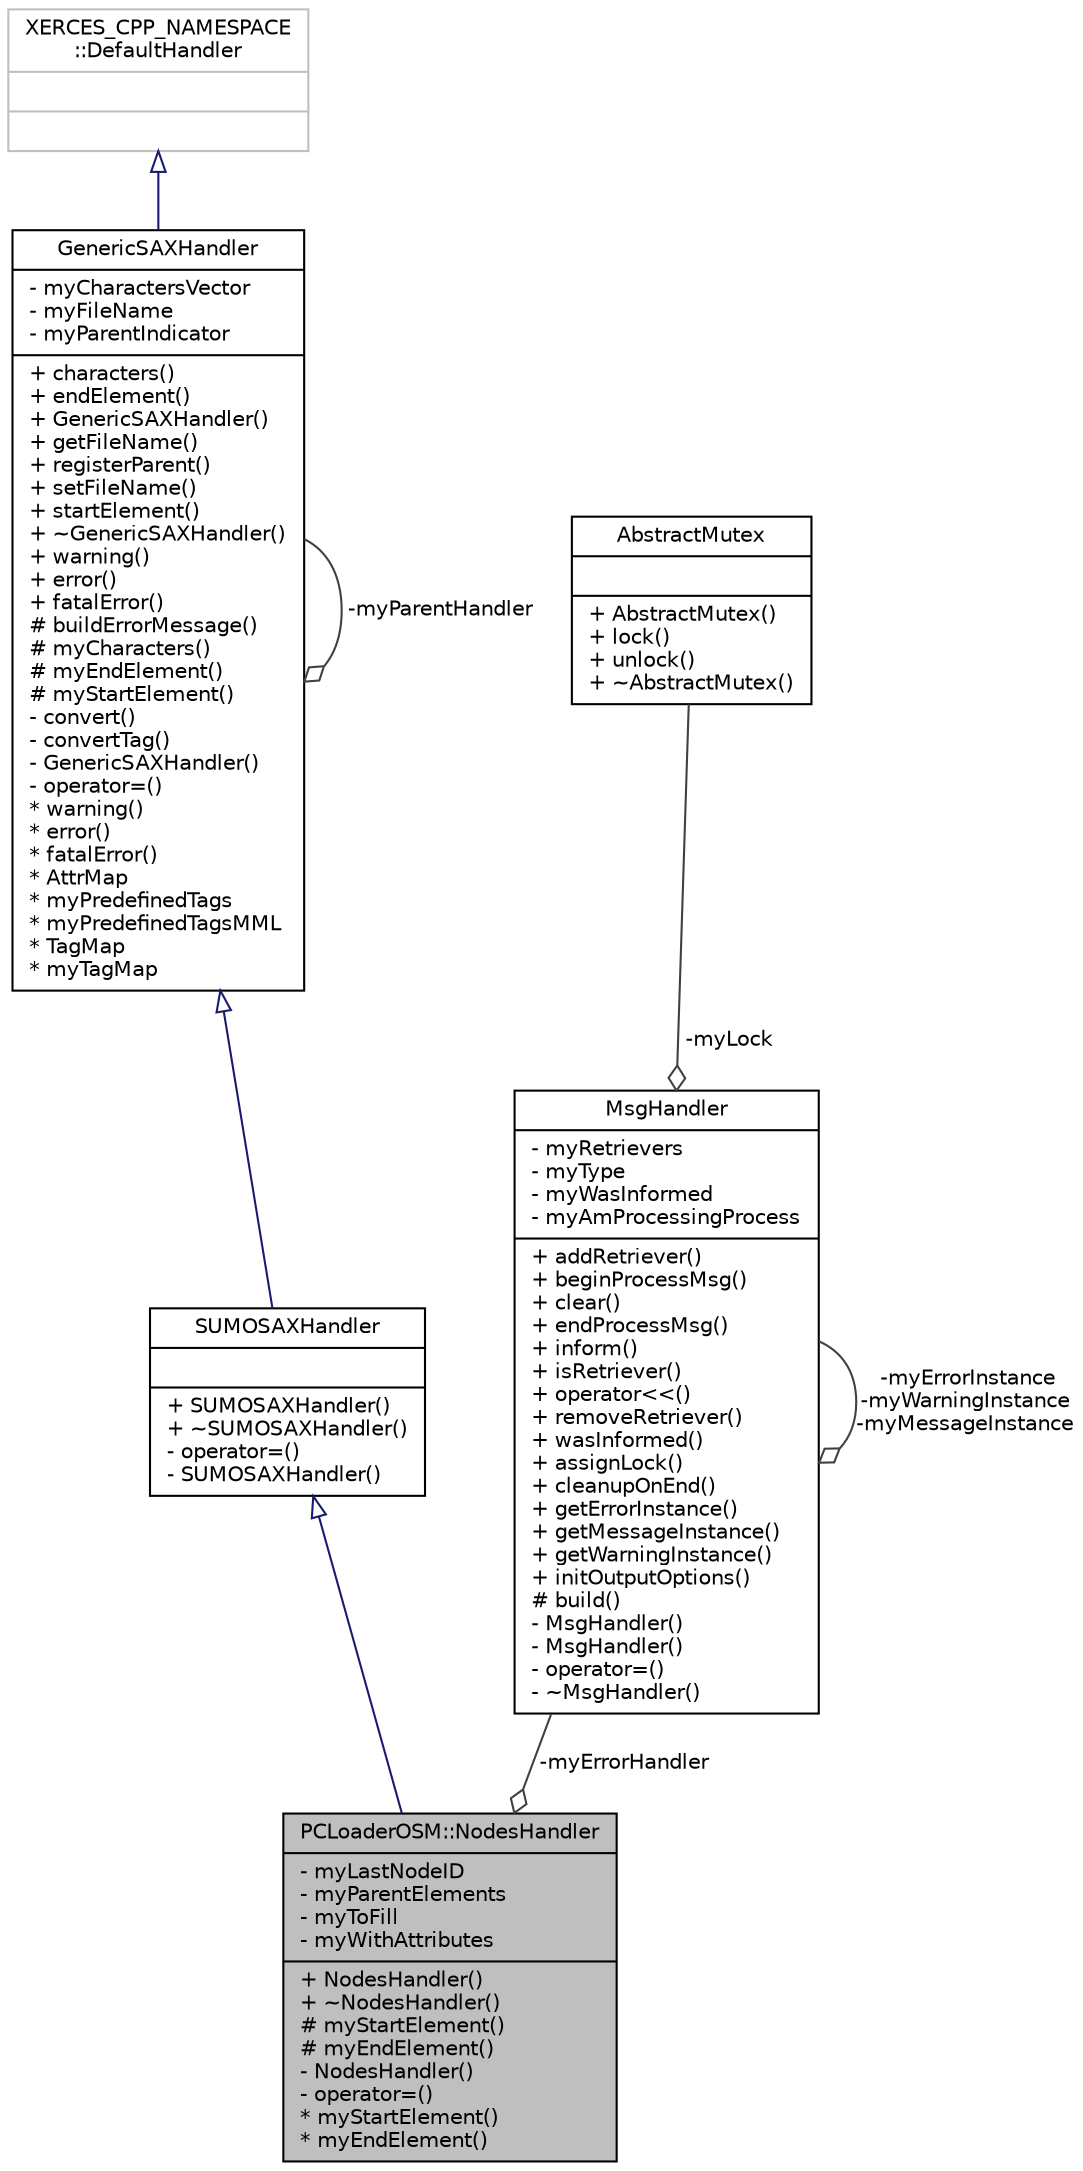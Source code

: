 digraph "PCLoaderOSM::NodesHandler"
{
  edge [fontname="Helvetica",fontsize="10",labelfontname="Helvetica",labelfontsize="10"];
  node [fontname="Helvetica",fontsize="10",shape=record];
  Node4 [label="{PCLoaderOSM::NodesHandler\n|- myLastNodeID\l- myParentElements\l- myToFill\l- myWithAttributes\l|+ NodesHandler()\l+ ~NodesHandler()\l# myStartElement()\l# myEndElement()\l- NodesHandler()\l- operator=()\l* myStartElement()\l* myEndElement()\l}",height=0.2,width=0.4,color="black", fillcolor="grey75", style="filled", fontcolor="black"];
  Node5 -> Node4 [dir="back",color="midnightblue",fontsize="10",style="solid",arrowtail="onormal",fontname="Helvetica"];
  Node5 [label="{SUMOSAXHandler\n||+ SUMOSAXHandler()\l+ ~SUMOSAXHandler()\l- operator=()\l- SUMOSAXHandler()\l}",height=0.2,width=0.4,color="black", fillcolor="white", style="filled",URL="$db/db8/class_s_u_m_o_s_a_x_handler.html",tooltip="SAX-handler base for SUMO-files. "];
  Node6 -> Node5 [dir="back",color="midnightblue",fontsize="10",style="solid",arrowtail="onormal",fontname="Helvetica"];
  Node6 [label="{GenericSAXHandler\n|- myCharactersVector\l- myFileName\l- myParentIndicator\l|+ characters()\l+ endElement()\l+ GenericSAXHandler()\l+ getFileName()\l+ registerParent()\l+ setFileName()\l+ startElement()\l+ ~GenericSAXHandler()\l+ warning()\l+ error()\l+ fatalError()\l# buildErrorMessage()\l# myCharacters()\l# myEndElement()\l# myStartElement()\l- convert()\l- convertTag()\l- GenericSAXHandler()\l- operator=()\l* warning()\l* error()\l* fatalError()\l* AttrMap\l* myPredefinedTags\l* myPredefinedTagsMML\l* TagMap\l* myTagMap\l}",height=0.2,width=0.4,color="black", fillcolor="white", style="filled",URL="$da/da8/class_generic_s_a_x_handler.html",tooltip="A handler which converts occuring elements and attributes into enums. "];
  Node7 -> Node6 [dir="back",color="midnightblue",fontsize="10",style="solid",arrowtail="onormal",fontname="Helvetica"];
  Node7 [label="{XERCES_CPP_NAMESPACE\l::DefaultHandler\n||}",height=0.2,width=0.4,color="grey75", fillcolor="white", style="filled"];
  Node6 -> Node6 [color="grey25",fontsize="10",style="solid",label=" -myParentHandler" ,arrowhead="odiamond",fontname="Helvetica"];
  Node8 -> Node4 [color="grey25",fontsize="10",style="solid",label=" -myErrorHandler" ,arrowhead="odiamond",fontname="Helvetica"];
  Node8 [label="{MsgHandler\n|- myRetrievers\l- myType\l- myWasInformed\l- myAmProcessingProcess\l|+ addRetriever()\l+ beginProcessMsg()\l+ clear()\l+ endProcessMsg()\l+ inform()\l+ isRetriever()\l+ operator\<\<()\l+ removeRetriever()\l+ wasInformed()\l+ assignLock()\l+ cleanupOnEnd()\l+ getErrorInstance()\l+ getMessageInstance()\l+ getWarningInstance()\l+ initOutputOptions()\l# build()\l- MsgHandler()\l- MsgHandler()\l- operator=()\l- ~MsgHandler()\l}",height=0.2,width=0.4,color="black", fillcolor="white", style="filled",URL="$d7/df6/class_msg_handler.html"];
  Node9 -> Node8 [color="grey25",fontsize="10",style="solid",label=" -myLock" ,arrowhead="odiamond",fontname="Helvetica"];
  Node9 [label="{AbstractMutex\n||+ AbstractMutex()\l+ lock()\l+ unlock()\l+ ~AbstractMutex()\l}",height=0.2,width=0.4,color="black", fillcolor="white", style="filled",URL="$d1/d30/class_abstract_mutex.html",tooltip="An abstract class for encapsulating mutex implementations. "];
  Node8 -> Node8 [color="grey25",fontsize="10",style="solid",label=" -myErrorInstance\n-myWarningInstance\n-myMessageInstance" ,arrowhead="odiamond",fontname="Helvetica"];
}
